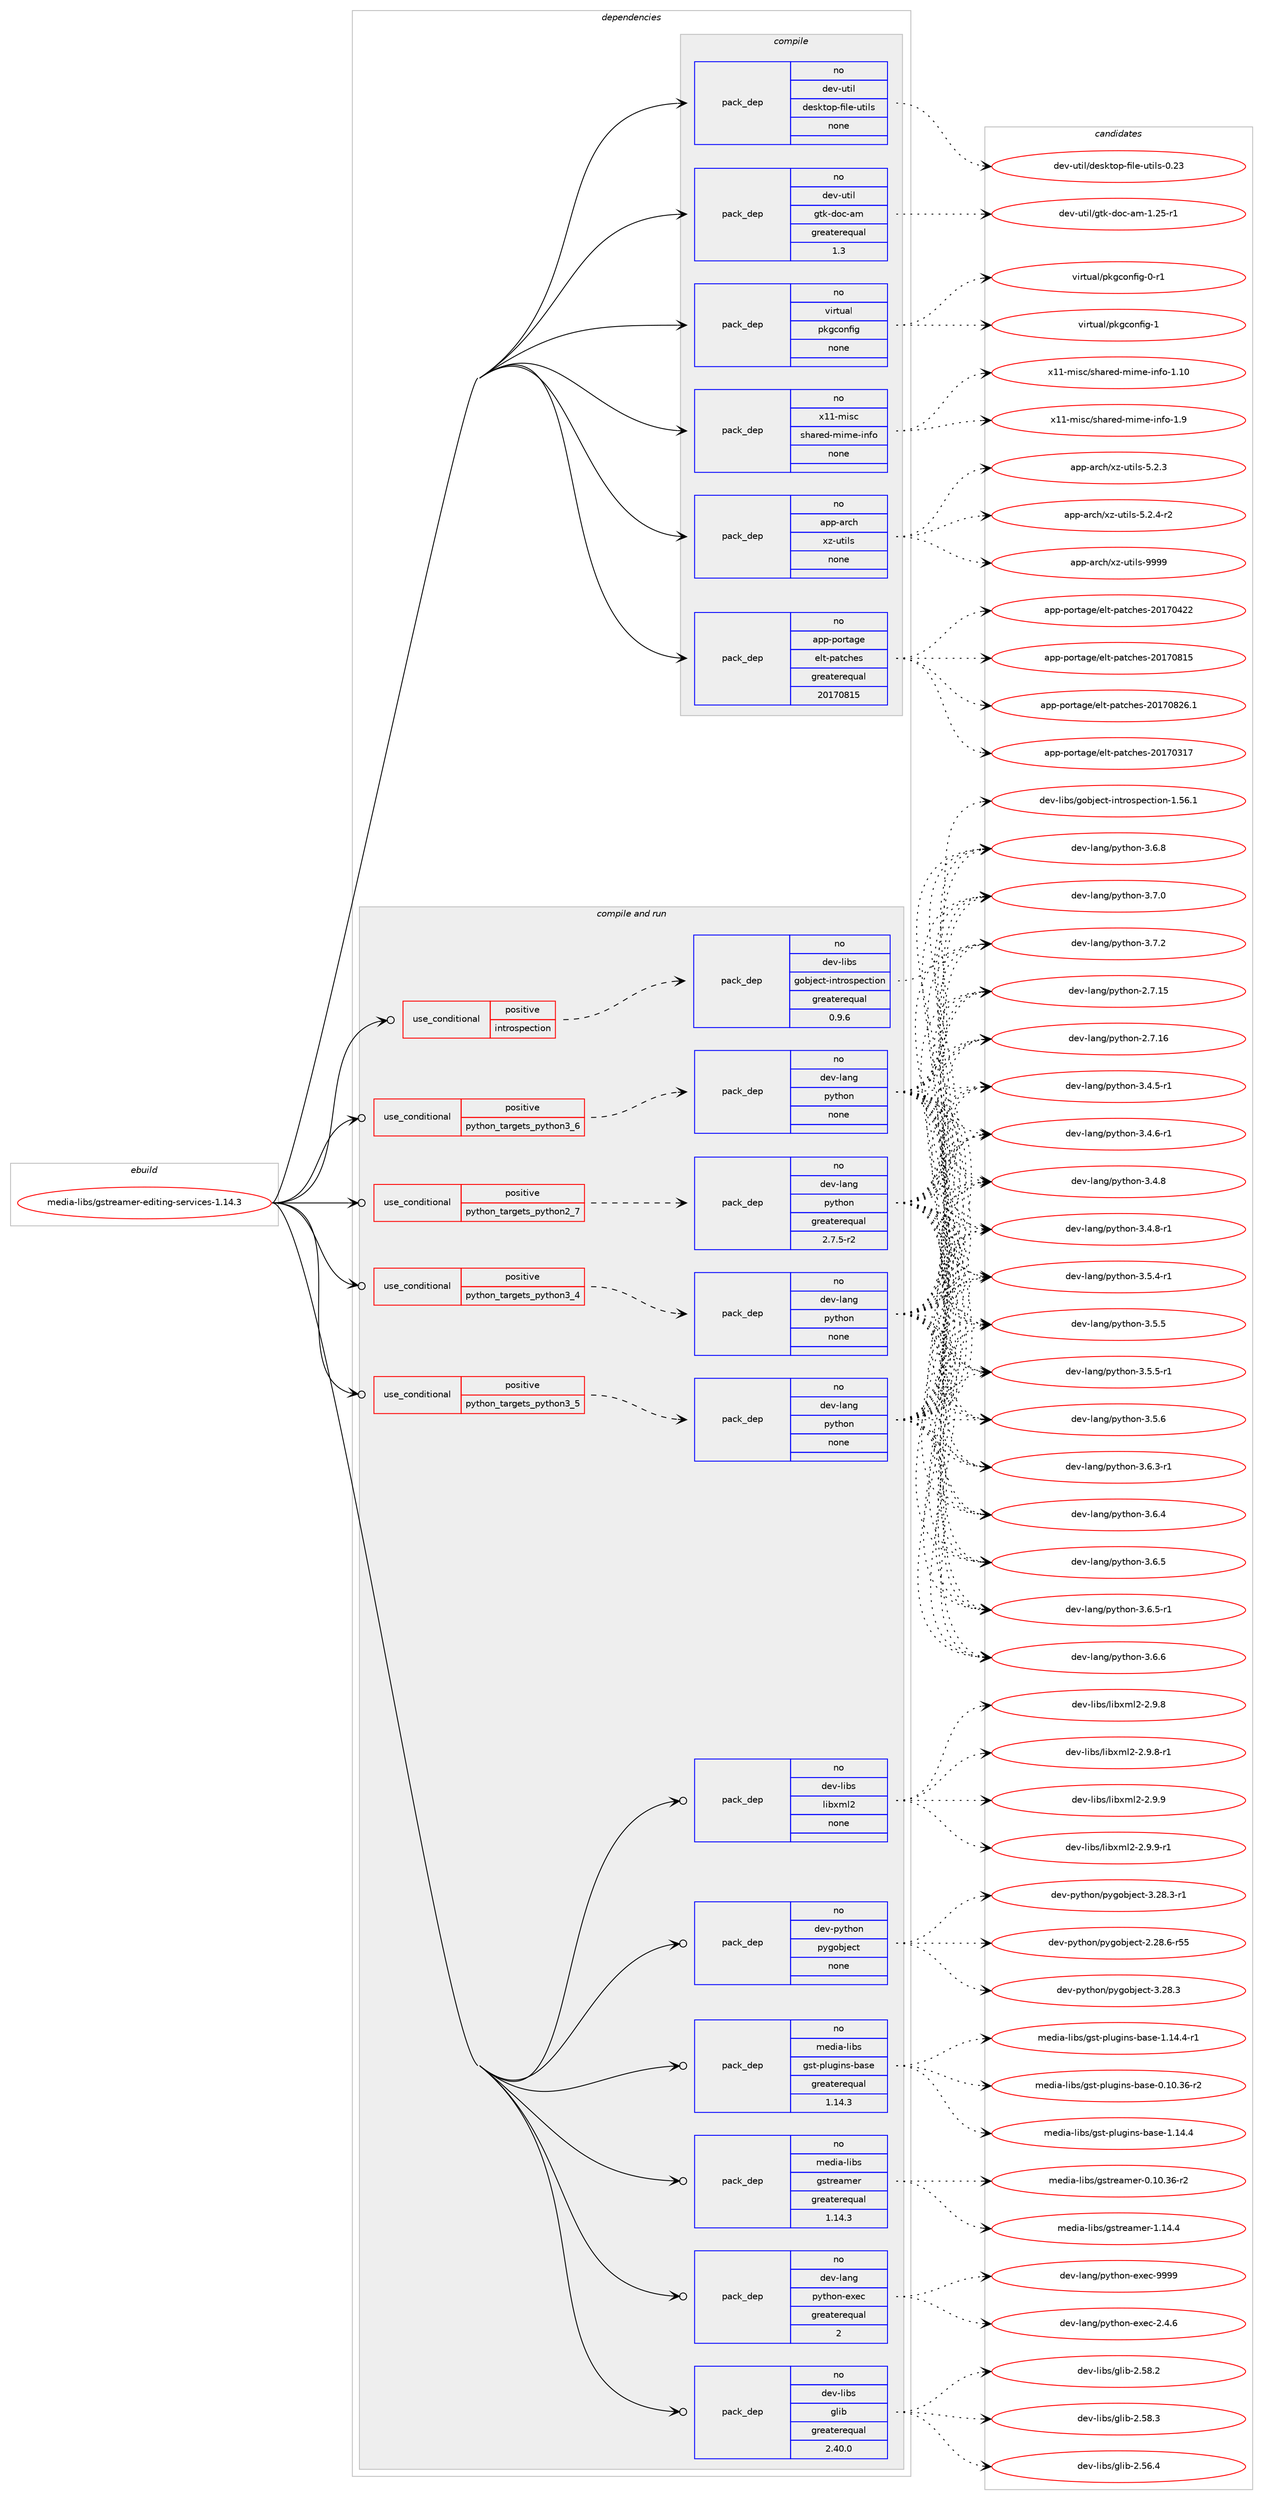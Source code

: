 digraph prolog {

# *************
# Graph options
# *************

newrank=true;
concentrate=true;
compound=true;
graph [rankdir=LR,fontname=Helvetica,fontsize=10,ranksep=1.5];#, ranksep=2.5, nodesep=0.2];
edge  [arrowhead=vee];
node  [fontname=Helvetica,fontsize=10];

# **********
# The ebuild
# **********

subgraph cluster_leftcol {
color=gray;
rank=same;
label=<<i>ebuild</i>>;
id [label="media-libs/gstreamer-editing-services-1.14.3", color=red, width=4, href="../media-libs/gstreamer-editing-services-1.14.3.svg"];
}

# ****************
# The dependencies
# ****************

subgraph cluster_midcol {
color=gray;
label=<<i>dependencies</i>>;
subgraph cluster_compile {
fillcolor="#eeeeee";
style=filled;
label=<<i>compile</i>>;
subgraph pack1151428 {
dependency1611252 [label=<<TABLE BORDER="0" CELLBORDER="1" CELLSPACING="0" CELLPADDING="4" WIDTH="220"><TR><TD ROWSPAN="6" CELLPADDING="30">pack_dep</TD></TR><TR><TD WIDTH="110">no</TD></TR><TR><TD>app-arch</TD></TR><TR><TD>xz-utils</TD></TR><TR><TD>none</TD></TR><TR><TD></TD></TR></TABLE>>, shape=none, color=blue];
}
id:e -> dependency1611252:w [weight=20,style="solid",arrowhead="vee"];
subgraph pack1151429 {
dependency1611253 [label=<<TABLE BORDER="0" CELLBORDER="1" CELLSPACING="0" CELLPADDING="4" WIDTH="220"><TR><TD ROWSPAN="6" CELLPADDING="30">pack_dep</TD></TR><TR><TD WIDTH="110">no</TD></TR><TR><TD>app-portage</TD></TR><TR><TD>elt-patches</TD></TR><TR><TD>greaterequal</TD></TR><TR><TD>20170815</TD></TR></TABLE>>, shape=none, color=blue];
}
id:e -> dependency1611253:w [weight=20,style="solid",arrowhead="vee"];
subgraph pack1151430 {
dependency1611254 [label=<<TABLE BORDER="0" CELLBORDER="1" CELLSPACING="0" CELLPADDING="4" WIDTH="220"><TR><TD ROWSPAN="6" CELLPADDING="30">pack_dep</TD></TR><TR><TD WIDTH="110">no</TD></TR><TR><TD>dev-util</TD></TR><TR><TD>desktop-file-utils</TD></TR><TR><TD>none</TD></TR><TR><TD></TD></TR></TABLE>>, shape=none, color=blue];
}
id:e -> dependency1611254:w [weight=20,style="solid",arrowhead="vee"];
subgraph pack1151431 {
dependency1611255 [label=<<TABLE BORDER="0" CELLBORDER="1" CELLSPACING="0" CELLPADDING="4" WIDTH="220"><TR><TD ROWSPAN="6" CELLPADDING="30">pack_dep</TD></TR><TR><TD WIDTH="110">no</TD></TR><TR><TD>dev-util</TD></TR><TR><TD>gtk-doc-am</TD></TR><TR><TD>greaterequal</TD></TR><TR><TD>1.3</TD></TR></TABLE>>, shape=none, color=blue];
}
id:e -> dependency1611255:w [weight=20,style="solid",arrowhead="vee"];
subgraph pack1151432 {
dependency1611256 [label=<<TABLE BORDER="0" CELLBORDER="1" CELLSPACING="0" CELLPADDING="4" WIDTH="220"><TR><TD ROWSPAN="6" CELLPADDING="30">pack_dep</TD></TR><TR><TD WIDTH="110">no</TD></TR><TR><TD>virtual</TD></TR><TR><TD>pkgconfig</TD></TR><TR><TD>none</TD></TR><TR><TD></TD></TR></TABLE>>, shape=none, color=blue];
}
id:e -> dependency1611256:w [weight=20,style="solid",arrowhead="vee"];
subgraph pack1151433 {
dependency1611257 [label=<<TABLE BORDER="0" CELLBORDER="1" CELLSPACING="0" CELLPADDING="4" WIDTH="220"><TR><TD ROWSPAN="6" CELLPADDING="30">pack_dep</TD></TR><TR><TD WIDTH="110">no</TD></TR><TR><TD>x11-misc</TD></TR><TR><TD>shared-mime-info</TD></TR><TR><TD>none</TD></TR><TR><TD></TD></TR></TABLE>>, shape=none, color=blue];
}
id:e -> dependency1611257:w [weight=20,style="solid",arrowhead="vee"];
}
subgraph cluster_compileandrun {
fillcolor="#eeeeee";
style=filled;
label=<<i>compile and run</i>>;
subgraph cond434099 {
dependency1611258 [label=<<TABLE BORDER="0" CELLBORDER="1" CELLSPACING="0" CELLPADDING="4"><TR><TD ROWSPAN="3" CELLPADDING="10">use_conditional</TD></TR><TR><TD>positive</TD></TR><TR><TD>introspection</TD></TR></TABLE>>, shape=none, color=red];
subgraph pack1151434 {
dependency1611259 [label=<<TABLE BORDER="0" CELLBORDER="1" CELLSPACING="0" CELLPADDING="4" WIDTH="220"><TR><TD ROWSPAN="6" CELLPADDING="30">pack_dep</TD></TR><TR><TD WIDTH="110">no</TD></TR><TR><TD>dev-libs</TD></TR><TR><TD>gobject-introspection</TD></TR><TR><TD>greaterequal</TD></TR><TR><TD>0.9.6</TD></TR></TABLE>>, shape=none, color=blue];
}
dependency1611258:e -> dependency1611259:w [weight=20,style="dashed",arrowhead="vee"];
}
id:e -> dependency1611258:w [weight=20,style="solid",arrowhead="odotvee"];
subgraph cond434100 {
dependency1611260 [label=<<TABLE BORDER="0" CELLBORDER="1" CELLSPACING="0" CELLPADDING="4"><TR><TD ROWSPAN="3" CELLPADDING="10">use_conditional</TD></TR><TR><TD>positive</TD></TR><TR><TD>python_targets_python2_7</TD></TR></TABLE>>, shape=none, color=red];
subgraph pack1151435 {
dependency1611261 [label=<<TABLE BORDER="0" CELLBORDER="1" CELLSPACING="0" CELLPADDING="4" WIDTH="220"><TR><TD ROWSPAN="6" CELLPADDING="30">pack_dep</TD></TR><TR><TD WIDTH="110">no</TD></TR><TR><TD>dev-lang</TD></TR><TR><TD>python</TD></TR><TR><TD>greaterequal</TD></TR><TR><TD>2.7.5-r2</TD></TR></TABLE>>, shape=none, color=blue];
}
dependency1611260:e -> dependency1611261:w [weight=20,style="dashed",arrowhead="vee"];
}
id:e -> dependency1611260:w [weight=20,style="solid",arrowhead="odotvee"];
subgraph cond434101 {
dependency1611262 [label=<<TABLE BORDER="0" CELLBORDER="1" CELLSPACING="0" CELLPADDING="4"><TR><TD ROWSPAN="3" CELLPADDING="10">use_conditional</TD></TR><TR><TD>positive</TD></TR><TR><TD>python_targets_python3_4</TD></TR></TABLE>>, shape=none, color=red];
subgraph pack1151436 {
dependency1611263 [label=<<TABLE BORDER="0" CELLBORDER="1" CELLSPACING="0" CELLPADDING="4" WIDTH="220"><TR><TD ROWSPAN="6" CELLPADDING="30">pack_dep</TD></TR><TR><TD WIDTH="110">no</TD></TR><TR><TD>dev-lang</TD></TR><TR><TD>python</TD></TR><TR><TD>none</TD></TR><TR><TD></TD></TR></TABLE>>, shape=none, color=blue];
}
dependency1611262:e -> dependency1611263:w [weight=20,style="dashed",arrowhead="vee"];
}
id:e -> dependency1611262:w [weight=20,style="solid",arrowhead="odotvee"];
subgraph cond434102 {
dependency1611264 [label=<<TABLE BORDER="0" CELLBORDER="1" CELLSPACING="0" CELLPADDING="4"><TR><TD ROWSPAN="3" CELLPADDING="10">use_conditional</TD></TR><TR><TD>positive</TD></TR><TR><TD>python_targets_python3_5</TD></TR></TABLE>>, shape=none, color=red];
subgraph pack1151437 {
dependency1611265 [label=<<TABLE BORDER="0" CELLBORDER="1" CELLSPACING="0" CELLPADDING="4" WIDTH="220"><TR><TD ROWSPAN="6" CELLPADDING="30">pack_dep</TD></TR><TR><TD WIDTH="110">no</TD></TR><TR><TD>dev-lang</TD></TR><TR><TD>python</TD></TR><TR><TD>none</TD></TR><TR><TD></TD></TR></TABLE>>, shape=none, color=blue];
}
dependency1611264:e -> dependency1611265:w [weight=20,style="dashed",arrowhead="vee"];
}
id:e -> dependency1611264:w [weight=20,style="solid",arrowhead="odotvee"];
subgraph cond434103 {
dependency1611266 [label=<<TABLE BORDER="0" CELLBORDER="1" CELLSPACING="0" CELLPADDING="4"><TR><TD ROWSPAN="3" CELLPADDING="10">use_conditional</TD></TR><TR><TD>positive</TD></TR><TR><TD>python_targets_python3_6</TD></TR></TABLE>>, shape=none, color=red];
subgraph pack1151438 {
dependency1611267 [label=<<TABLE BORDER="0" CELLBORDER="1" CELLSPACING="0" CELLPADDING="4" WIDTH="220"><TR><TD ROWSPAN="6" CELLPADDING="30">pack_dep</TD></TR><TR><TD WIDTH="110">no</TD></TR><TR><TD>dev-lang</TD></TR><TR><TD>python</TD></TR><TR><TD>none</TD></TR><TR><TD></TD></TR></TABLE>>, shape=none, color=blue];
}
dependency1611266:e -> dependency1611267:w [weight=20,style="dashed",arrowhead="vee"];
}
id:e -> dependency1611266:w [weight=20,style="solid",arrowhead="odotvee"];
subgraph pack1151439 {
dependency1611268 [label=<<TABLE BORDER="0" CELLBORDER="1" CELLSPACING="0" CELLPADDING="4" WIDTH="220"><TR><TD ROWSPAN="6" CELLPADDING="30">pack_dep</TD></TR><TR><TD WIDTH="110">no</TD></TR><TR><TD>dev-lang</TD></TR><TR><TD>python-exec</TD></TR><TR><TD>greaterequal</TD></TR><TR><TD>2</TD></TR></TABLE>>, shape=none, color=blue];
}
id:e -> dependency1611268:w [weight=20,style="solid",arrowhead="odotvee"];
subgraph pack1151440 {
dependency1611269 [label=<<TABLE BORDER="0" CELLBORDER="1" CELLSPACING="0" CELLPADDING="4" WIDTH="220"><TR><TD ROWSPAN="6" CELLPADDING="30">pack_dep</TD></TR><TR><TD WIDTH="110">no</TD></TR><TR><TD>dev-libs</TD></TR><TR><TD>glib</TD></TR><TR><TD>greaterequal</TD></TR><TR><TD>2.40.0</TD></TR></TABLE>>, shape=none, color=blue];
}
id:e -> dependency1611269:w [weight=20,style="solid",arrowhead="odotvee"];
subgraph pack1151441 {
dependency1611270 [label=<<TABLE BORDER="0" CELLBORDER="1" CELLSPACING="0" CELLPADDING="4" WIDTH="220"><TR><TD ROWSPAN="6" CELLPADDING="30">pack_dep</TD></TR><TR><TD WIDTH="110">no</TD></TR><TR><TD>dev-libs</TD></TR><TR><TD>libxml2</TD></TR><TR><TD>none</TD></TR><TR><TD></TD></TR></TABLE>>, shape=none, color=blue];
}
id:e -> dependency1611270:w [weight=20,style="solid",arrowhead="odotvee"];
subgraph pack1151442 {
dependency1611271 [label=<<TABLE BORDER="0" CELLBORDER="1" CELLSPACING="0" CELLPADDING="4" WIDTH="220"><TR><TD ROWSPAN="6" CELLPADDING="30">pack_dep</TD></TR><TR><TD WIDTH="110">no</TD></TR><TR><TD>dev-python</TD></TR><TR><TD>pygobject</TD></TR><TR><TD>none</TD></TR><TR><TD></TD></TR></TABLE>>, shape=none, color=blue];
}
id:e -> dependency1611271:w [weight=20,style="solid",arrowhead="odotvee"];
subgraph pack1151443 {
dependency1611272 [label=<<TABLE BORDER="0" CELLBORDER="1" CELLSPACING="0" CELLPADDING="4" WIDTH="220"><TR><TD ROWSPAN="6" CELLPADDING="30">pack_dep</TD></TR><TR><TD WIDTH="110">no</TD></TR><TR><TD>media-libs</TD></TR><TR><TD>gst-plugins-base</TD></TR><TR><TD>greaterequal</TD></TR><TR><TD>1.14.3</TD></TR></TABLE>>, shape=none, color=blue];
}
id:e -> dependency1611272:w [weight=20,style="solid",arrowhead="odotvee"];
subgraph pack1151444 {
dependency1611273 [label=<<TABLE BORDER="0" CELLBORDER="1" CELLSPACING="0" CELLPADDING="4" WIDTH="220"><TR><TD ROWSPAN="6" CELLPADDING="30">pack_dep</TD></TR><TR><TD WIDTH="110">no</TD></TR><TR><TD>media-libs</TD></TR><TR><TD>gstreamer</TD></TR><TR><TD>greaterequal</TD></TR><TR><TD>1.14.3</TD></TR></TABLE>>, shape=none, color=blue];
}
id:e -> dependency1611273:w [weight=20,style="solid",arrowhead="odotvee"];
}
subgraph cluster_run {
fillcolor="#eeeeee";
style=filled;
label=<<i>run</i>>;
}
}

# **************
# The candidates
# **************

subgraph cluster_choices {
rank=same;
color=gray;
label=<<i>candidates</i>>;

subgraph choice1151428 {
color=black;
nodesep=1;
choice971121124597114991044712012245117116105108115455346504651 [label="app-arch/xz-utils-5.2.3", color=red, width=4,href="../app-arch/xz-utils-5.2.3.svg"];
choice9711211245971149910447120122451171161051081154553465046524511450 [label="app-arch/xz-utils-5.2.4-r2", color=red, width=4,href="../app-arch/xz-utils-5.2.4-r2.svg"];
choice9711211245971149910447120122451171161051081154557575757 [label="app-arch/xz-utils-9999", color=red, width=4,href="../app-arch/xz-utils-9999.svg"];
dependency1611252:e -> choice971121124597114991044712012245117116105108115455346504651:w [style=dotted,weight="100"];
dependency1611252:e -> choice9711211245971149910447120122451171161051081154553465046524511450:w [style=dotted,weight="100"];
dependency1611252:e -> choice9711211245971149910447120122451171161051081154557575757:w [style=dotted,weight="100"];
}
subgraph choice1151429 {
color=black;
nodesep=1;
choice97112112451121111141169710310147101108116451129711699104101115455048495548514955 [label="app-portage/elt-patches-20170317", color=red, width=4,href="../app-portage/elt-patches-20170317.svg"];
choice97112112451121111141169710310147101108116451129711699104101115455048495548525050 [label="app-portage/elt-patches-20170422", color=red, width=4,href="../app-portage/elt-patches-20170422.svg"];
choice97112112451121111141169710310147101108116451129711699104101115455048495548564953 [label="app-portage/elt-patches-20170815", color=red, width=4,href="../app-portage/elt-patches-20170815.svg"];
choice971121124511211111411697103101471011081164511297116991041011154550484955485650544649 [label="app-portage/elt-patches-20170826.1", color=red, width=4,href="../app-portage/elt-patches-20170826.1.svg"];
dependency1611253:e -> choice97112112451121111141169710310147101108116451129711699104101115455048495548514955:w [style=dotted,weight="100"];
dependency1611253:e -> choice97112112451121111141169710310147101108116451129711699104101115455048495548525050:w [style=dotted,weight="100"];
dependency1611253:e -> choice97112112451121111141169710310147101108116451129711699104101115455048495548564953:w [style=dotted,weight="100"];
dependency1611253:e -> choice971121124511211111411697103101471011081164511297116991041011154550484955485650544649:w [style=dotted,weight="100"];
}
subgraph choice1151430 {
color=black;
nodesep=1;
choice100101118451171161051084710010111510711611111245102105108101451171161051081154548465051 [label="dev-util/desktop-file-utils-0.23", color=red, width=4,href="../dev-util/desktop-file-utils-0.23.svg"];
dependency1611254:e -> choice100101118451171161051084710010111510711611111245102105108101451171161051081154548465051:w [style=dotted,weight="100"];
}
subgraph choice1151431 {
color=black;
nodesep=1;
choice10010111845117116105108471031161074510011199459710945494650534511449 [label="dev-util/gtk-doc-am-1.25-r1", color=red, width=4,href="../dev-util/gtk-doc-am-1.25-r1.svg"];
dependency1611255:e -> choice10010111845117116105108471031161074510011199459710945494650534511449:w [style=dotted,weight="100"];
}
subgraph choice1151432 {
color=black;
nodesep=1;
choice11810511411611797108471121071039911111010210510345484511449 [label="virtual/pkgconfig-0-r1", color=red, width=4,href="../virtual/pkgconfig-0-r1.svg"];
choice1181051141161179710847112107103991111101021051034549 [label="virtual/pkgconfig-1", color=red, width=4,href="../virtual/pkgconfig-1.svg"];
dependency1611256:e -> choice11810511411611797108471121071039911111010210510345484511449:w [style=dotted,weight="100"];
dependency1611256:e -> choice1181051141161179710847112107103991111101021051034549:w [style=dotted,weight="100"];
}
subgraph choice1151433 {
color=black;
nodesep=1;
choice12049494510910511599471151049711410110045109105109101451051101021114549464948 [label="x11-misc/shared-mime-info-1.10", color=red, width=4,href="../x11-misc/shared-mime-info-1.10.svg"];
choice120494945109105115994711510497114101100451091051091014510511010211145494657 [label="x11-misc/shared-mime-info-1.9", color=red, width=4,href="../x11-misc/shared-mime-info-1.9.svg"];
dependency1611257:e -> choice12049494510910511599471151049711410110045109105109101451051101021114549464948:w [style=dotted,weight="100"];
dependency1611257:e -> choice120494945109105115994711510497114101100451091051091014510511010211145494657:w [style=dotted,weight="100"];
}
subgraph choice1151434 {
color=black;
nodesep=1;
choice1001011184510810598115471031119810610199116451051101161141111151121019911610511111045494653544649 [label="dev-libs/gobject-introspection-1.56.1", color=red, width=4,href="../dev-libs/gobject-introspection-1.56.1.svg"];
dependency1611259:e -> choice1001011184510810598115471031119810610199116451051101161141111151121019911610511111045494653544649:w [style=dotted,weight="100"];
}
subgraph choice1151435 {
color=black;
nodesep=1;
choice10010111845108971101034711212111610411111045504655464953 [label="dev-lang/python-2.7.15", color=red, width=4,href="../dev-lang/python-2.7.15.svg"];
choice10010111845108971101034711212111610411111045504655464954 [label="dev-lang/python-2.7.16", color=red, width=4,href="../dev-lang/python-2.7.16.svg"];
choice1001011184510897110103471121211161041111104551465246534511449 [label="dev-lang/python-3.4.5-r1", color=red, width=4,href="../dev-lang/python-3.4.5-r1.svg"];
choice1001011184510897110103471121211161041111104551465246544511449 [label="dev-lang/python-3.4.6-r1", color=red, width=4,href="../dev-lang/python-3.4.6-r1.svg"];
choice100101118451089711010347112121116104111110455146524656 [label="dev-lang/python-3.4.8", color=red, width=4,href="../dev-lang/python-3.4.8.svg"];
choice1001011184510897110103471121211161041111104551465246564511449 [label="dev-lang/python-3.4.8-r1", color=red, width=4,href="../dev-lang/python-3.4.8-r1.svg"];
choice1001011184510897110103471121211161041111104551465346524511449 [label="dev-lang/python-3.5.4-r1", color=red, width=4,href="../dev-lang/python-3.5.4-r1.svg"];
choice100101118451089711010347112121116104111110455146534653 [label="dev-lang/python-3.5.5", color=red, width=4,href="../dev-lang/python-3.5.5.svg"];
choice1001011184510897110103471121211161041111104551465346534511449 [label="dev-lang/python-3.5.5-r1", color=red, width=4,href="../dev-lang/python-3.5.5-r1.svg"];
choice100101118451089711010347112121116104111110455146534654 [label="dev-lang/python-3.5.6", color=red, width=4,href="../dev-lang/python-3.5.6.svg"];
choice1001011184510897110103471121211161041111104551465446514511449 [label="dev-lang/python-3.6.3-r1", color=red, width=4,href="../dev-lang/python-3.6.3-r1.svg"];
choice100101118451089711010347112121116104111110455146544652 [label="dev-lang/python-3.6.4", color=red, width=4,href="../dev-lang/python-3.6.4.svg"];
choice100101118451089711010347112121116104111110455146544653 [label="dev-lang/python-3.6.5", color=red, width=4,href="../dev-lang/python-3.6.5.svg"];
choice1001011184510897110103471121211161041111104551465446534511449 [label="dev-lang/python-3.6.5-r1", color=red, width=4,href="../dev-lang/python-3.6.5-r1.svg"];
choice100101118451089711010347112121116104111110455146544654 [label="dev-lang/python-3.6.6", color=red, width=4,href="../dev-lang/python-3.6.6.svg"];
choice100101118451089711010347112121116104111110455146544656 [label="dev-lang/python-3.6.8", color=red, width=4,href="../dev-lang/python-3.6.8.svg"];
choice100101118451089711010347112121116104111110455146554648 [label="dev-lang/python-3.7.0", color=red, width=4,href="../dev-lang/python-3.7.0.svg"];
choice100101118451089711010347112121116104111110455146554650 [label="dev-lang/python-3.7.2", color=red, width=4,href="../dev-lang/python-3.7.2.svg"];
dependency1611261:e -> choice10010111845108971101034711212111610411111045504655464953:w [style=dotted,weight="100"];
dependency1611261:e -> choice10010111845108971101034711212111610411111045504655464954:w [style=dotted,weight="100"];
dependency1611261:e -> choice1001011184510897110103471121211161041111104551465246534511449:w [style=dotted,weight="100"];
dependency1611261:e -> choice1001011184510897110103471121211161041111104551465246544511449:w [style=dotted,weight="100"];
dependency1611261:e -> choice100101118451089711010347112121116104111110455146524656:w [style=dotted,weight="100"];
dependency1611261:e -> choice1001011184510897110103471121211161041111104551465246564511449:w [style=dotted,weight="100"];
dependency1611261:e -> choice1001011184510897110103471121211161041111104551465346524511449:w [style=dotted,weight="100"];
dependency1611261:e -> choice100101118451089711010347112121116104111110455146534653:w [style=dotted,weight="100"];
dependency1611261:e -> choice1001011184510897110103471121211161041111104551465346534511449:w [style=dotted,weight="100"];
dependency1611261:e -> choice100101118451089711010347112121116104111110455146534654:w [style=dotted,weight="100"];
dependency1611261:e -> choice1001011184510897110103471121211161041111104551465446514511449:w [style=dotted,weight="100"];
dependency1611261:e -> choice100101118451089711010347112121116104111110455146544652:w [style=dotted,weight="100"];
dependency1611261:e -> choice100101118451089711010347112121116104111110455146544653:w [style=dotted,weight="100"];
dependency1611261:e -> choice1001011184510897110103471121211161041111104551465446534511449:w [style=dotted,weight="100"];
dependency1611261:e -> choice100101118451089711010347112121116104111110455146544654:w [style=dotted,weight="100"];
dependency1611261:e -> choice100101118451089711010347112121116104111110455146544656:w [style=dotted,weight="100"];
dependency1611261:e -> choice100101118451089711010347112121116104111110455146554648:w [style=dotted,weight="100"];
dependency1611261:e -> choice100101118451089711010347112121116104111110455146554650:w [style=dotted,weight="100"];
}
subgraph choice1151436 {
color=black;
nodesep=1;
choice10010111845108971101034711212111610411111045504655464953 [label="dev-lang/python-2.7.15", color=red, width=4,href="../dev-lang/python-2.7.15.svg"];
choice10010111845108971101034711212111610411111045504655464954 [label="dev-lang/python-2.7.16", color=red, width=4,href="../dev-lang/python-2.7.16.svg"];
choice1001011184510897110103471121211161041111104551465246534511449 [label="dev-lang/python-3.4.5-r1", color=red, width=4,href="../dev-lang/python-3.4.5-r1.svg"];
choice1001011184510897110103471121211161041111104551465246544511449 [label="dev-lang/python-3.4.6-r1", color=red, width=4,href="../dev-lang/python-3.4.6-r1.svg"];
choice100101118451089711010347112121116104111110455146524656 [label="dev-lang/python-3.4.8", color=red, width=4,href="../dev-lang/python-3.4.8.svg"];
choice1001011184510897110103471121211161041111104551465246564511449 [label="dev-lang/python-3.4.8-r1", color=red, width=4,href="../dev-lang/python-3.4.8-r1.svg"];
choice1001011184510897110103471121211161041111104551465346524511449 [label="dev-lang/python-3.5.4-r1", color=red, width=4,href="../dev-lang/python-3.5.4-r1.svg"];
choice100101118451089711010347112121116104111110455146534653 [label="dev-lang/python-3.5.5", color=red, width=4,href="../dev-lang/python-3.5.5.svg"];
choice1001011184510897110103471121211161041111104551465346534511449 [label="dev-lang/python-3.5.5-r1", color=red, width=4,href="../dev-lang/python-3.5.5-r1.svg"];
choice100101118451089711010347112121116104111110455146534654 [label="dev-lang/python-3.5.6", color=red, width=4,href="../dev-lang/python-3.5.6.svg"];
choice1001011184510897110103471121211161041111104551465446514511449 [label="dev-lang/python-3.6.3-r1", color=red, width=4,href="../dev-lang/python-3.6.3-r1.svg"];
choice100101118451089711010347112121116104111110455146544652 [label="dev-lang/python-3.6.4", color=red, width=4,href="../dev-lang/python-3.6.4.svg"];
choice100101118451089711010347112121116104111110455146544653 [label="dev-lang/python-3.6.5", color=red, width=4,href="../dev-lang/python-3.6.5.svg"];
choice1001011184510897110103471121211161041111104551465446534511449 [label="dev-lang/python-3.6.5-r1", color=red, width=4,href="../dev-lang/python-3.6.5-r1.svg"];
choice100101118451089711010347112121116104111110455146544654 [label="dev-lang/python-3.6.6", color=red, width=4,href="../dev-lang/python-3.6.6.svg"];
choice100101118451089711010347112121116104111110455146544656 [label="dev-lang/python-3.6.8", color=red, width=4,href="../dev-lang/python-3.6.8.svg"];
choice100101118451089711010347112121116104111110455146554648 [label="dev-lang/python-3.7.0", color=red, width=4,href="../dev-lang/python-3.7.0.svg"];
choice100101118451089711010347112121116104111110455146554650 [label="dev-lang/python-3.7.2", color=red, width=4,href="../dev-lang/python-3.7.2.svg"];
dependency1611263:e -> choice10010111845108971101034711212111610411111045504655464953:w [style=dotted,weight="100"];
dependency1611263:e -> choice10010111845108971101034711212111610411111045504655464954:w [style=dotted,weight="100"];
dependency1611263:e -> choice1001011184510897110103471121211161041111104551465246534511449:w [style=dotted,weight="100"];
dependency1611263:e -> choice1001011184510897110103471121211161041111104551465246544511449:w [style=dotted,weight="100"];
dependency1611263:e -> choice100101118451089711010347112121116104111110455146524656:w [style=dotted,weight="100"];
dependency1611263:e -> choice1001011184510897110103471121211161041111104551465246564511449:w [style=dotted,weight="100"];
dependency1611263:e -> choice1001011184510897110103471121211161041111104551465346524511449:w [style=dotted,weight="100"];
dependency1611263:e -> choice100101118451089711010347112121116104111110455146534653:w [style=dotted,weight="100"];
dependency1611263:e -> choice1001011184510897110103471121211161041111104551465346534511449:w [style=dotted,weight="100"];
dependency1611263:e -> choice100101118451089711010347112121116104111110455146534654:w [style=dotted,weight="100"];
dependency1611263:e -> choice1001011184510897110103471121211161041111104551465446514511449:w [style=dotted,weight="100"];
dependency1611263:e -> choice100101118451089711010347112121116104111110455146544652:w [style=dotted,weight="100"];
dependency1611263:e -> choice100101118451089711010347112121116104111110455146544653:w [style=dotted,weight="100"];
dependency1611263:e -> choice1001011184510897110103471121211161041111104551465446534511449:w [style=dotted,weight="100"];
dependency1611263:e -> choice100101118451089711010347112121116104111110455146544654:w [style=dotted,weight="100"];
dependency1611263:e -> choice100101118451089711010347112121116104111110455146544656:w [style=dotted,weight="100"];
dependency1611263:e -> choice100101118451089711010347112121116104111110455146554648:w [style=dotted,weight="100"];
dependency1611263:e -> choice100101118451089711010347112121116104111110455146554650:w [style=dotted,weight="100"];
}
subgraph choice1151437 {
color=black;
nodesep=1;
choice10010111845108971101034711212111610411111045504655464953 [label="dev-lang/python-2.7.15", color=red, width=4,href="../dev-lang/python-2.7.15.svg"];
choice10010111845108971101034711212111610411111045504655464954 [label="dev-lang/python-2.7.16", color=red, width=4,href="../dev-lang/python-2.7.16.svg"];
choice1001011184510897110103471121211161041111104551465246534511449 [label="dev-lang/python-3.4.5-r1", color=red, width=4,href="../dev-lang/python-3.4.5-r1.svg"];
choice1001011184510897110103471121211161041111104551465246544511449 [label="dev-lang/python-3.4.6-r1", color=red, width=4,href="../dev-lang/python-3.4.6-r1.svg"];
choice100101118451089711010347112121116104111110455146524656 [label="dev-lang/python-3.4.8", color=red, width=4,href="../dev-lang/python-3.4.8.svg"];
choice1001011184510897110103471121211161041111104551465246564511449 [label="dev-lang/python-3.4.8-r1", color=red, width=4,href="../dev-lang/python-3.4.8-r1.svg"];
choice1001011184510897110103471121211161041111104551465346524511449 [label="dev-lang/python-3.5.4-r1", color=red, width=4,href="../dev-lang/python-3.5.4-r1.svg"];
choice100101118451089711010347112121116104111110455146534653 [label="dev-lang/python-3.5.5", color=red, width=4,href="../dev-lang/python-3.5.5.svg"];
choice1001011184510897110103471121211161041111104551465346534511449 [label="dev-lang/python-3.5.5-r1", color=red, width=4,href="../dev-lang/python-3.5.5-r1.svg"];
choice100101118451089711010347112121116104111110455146534654 [label="dev-lang/python-3.5.6", color=red, width=4,href="../dev-lang/python-3.5.6.svg"];
choice1001011184510897110103471121211161041111104551465446514511449 [label="dev-lang/python-3.6.3-r1", color=red, width=4,href="../dev-lang/python-3.6.3-r1.svg"];
choice100101118451089711010347112121116104111110455146544652 [label="dev-lang/python-3.6.4", color=red, width=4,href="../dev-lang/python-3.6.4.svg"];
choice100101118451089711010347112121116104111110455146544653 [label="dev-lang/python-3.6.5", color=red, width=4,href="../dev-lang/python-3.6.5.svg"];
choice1001011184510897110103471121211161041111104551465446534511449 [label="dev-lang/python-3.6.5-r1", color=red, width=4,href="../dev-lang/python-3.6.5-r1.svg"];
choice100101118451089711010347112121116104111110455146544654 [label="dev-lang/python-3.6.6", color=red, width=4,href="../dev-lang/python-3.6.6.svg"];
choice100101118451089711010347112121116104111110455146544656 [label="dev-lang/python-3.6.8", color=red, width=4,href="../dev-lang/python-3.6.8.svg"];
choice100101118451089711010347112121116104111110455146554648 [label="dev-lang/python-3.7.0", color=red, width=4,href="../dev-lang/python-3.7.0.svg"];
choice100101118451089711010347112121116104111110455146554650 [label="dev-lang/python-3.7.2", color=red, width=4,href="../dev-lang/python-3.7.2.svg"];
dependency1611265:e -> choice10010111845108971101034711212111610411111045504655464953:w [style=dotted,weight="100"];
dependency1611265:e -> choice10010111845108971101034711212111610411111045504655464954:w [style=dotted,weight="100"];
dependency1611265:e -> choice1001011184510897110103471121211161041111104551465246534511449:w [style=dotted,weight="100"];
dependency1611265:e -> choice1001011184510897110103471121211161041111104551465246544511449:w [style=dotted,weight="100"];
dependency1611265:e -> choice100101118451089711010347112121116104111110455146524656:w [style=dotted,weight="100"];
dependency1611265:e -> choice1001011184510897110103471121211161041111104551465246564511449:w [style=dotted,weight="100"];
dependency1611265:e -> choice1001011184510897110103471121211161041111104551465346524511449:w [style=dotted,weight="100"];
dependency1611265:e -> choice100101118451089711010347112121116104111110455146534653:w [style=dotted,weight="100"];
dependency1611265:e -> choice1001011184510897110103471121211161041111104551465346534511449:w [style=dotted,weight="100"];
dependency1611265:e -> choice100101118451089711010347112121116104111110455146534654:w [style=dotted,weight="100"];
dependency1611265:e -> choice1001011184510897110103471121211161041111104551465446514511449:w [style=dotted,weight="100"];
dependency1611265:e -> choice100101118451089711010347112121116104111110455146544652:w [style=dotted,weight="100"];
dependency1611265:e -> choice100101118451089711010347112121116104111110455146544653:w [style=dotted,weight="100"];
dependency1611265:e -> choice1001011184510897110103471121211161041111104551465446534511449:w [style=dotted,weight="100"];
dependency1611265:e -> choice100101118451089711010347112121116104111110455146544654:w [style=dotted,weight="100"];
dependency1611265:e -> choice100101118451089711010347112121116104111110455146544656:w [style=dotted,weight="100"];
dependency1611265:e -> choice100101118451089711010347112121116104111110455146554648:w [style=dotted,weight="100"];
dependency1611265:e -> choice100101118451089711010347112121116104111110455146554650:w [style=dotted,weight="100"];
}
subgraph choice1151438 {
color=black;
nodesep=1;
choice10010111845108971101034711212111610411111045504655464953 [label="dev-lang/python-2.7.15", color=red, width=4,href="../dev-lang/python-2.7.15.svg"];
choice10010111845108971101034711212111610411111045504655464954 [label="dev-lang/python-2.7.16", color=red, width=4,href="../dev-lang/python-2.7.16.svg"];
choice1001011184510897110103471121211161041111104551465246534511449 [label="dev-lang/python-3.4.5-r1", color=red, width=4,href="../dev-lang/python-3.4.5-r1.svg"];
choice1001011184510897110103471121211161041111104551465246544511449 [label="dev-lang/python-3.4.6-r1", color=red, width=4,href="../dev-lang/python-3.4.6-r1.svg"];
choice100101118451089711010347112121116104111110455146524656 [label="dev-lang/python-3.4.8", color=red, width=4,href="../dev-lang/python-3.4.8.svg"];
choice1001011184510897110103471121211161041111104551465246564511449 [label="dev-lang/python-3.4.8-r1", color=red, width=4,href="../dev-lang/python-3.4.8-r1.svg"];
choice1001011184510897110103471121211161041111104551465346524511449 [label="dev-lang/python-3.5.4-r1", color=red, width=4,href="../dev-lang/python-3.5.4-r1.svg"];
choice100101118451089711010347112121116104111110455146534653 [label="dev-lang/python-3.5.5", color=red, width=4,href="../dev-lang/python-3.5.5.svg"];
choice1001011184510897110103471121211161041111104551465346534511449 [label="dev-lang/python-3.5.5-r1", color=red, width=4,href="../dev-lang/python-3.5.5-r1.svg"];
choice100101118451089711010347112121116104111110455146534654 [label="dev-lang/python-3.5.6", color=red, width=4,href="../dev-lang/python-3.5.6.svg"];
choice1001011184510897110103471121211161041111104551465446514511449 [label="dev-lang/python-3.6.3-r1", color=red, width=4,href="../dev-lang/python-3.6.3-r1.svg"];
choice100101118451089711010347112121116104111110455146544652 [label="dev-lang/python-3.6.4", color=red, width=4,href="../dev-lang/python-3.6.4.svg"];
choice100101118451089711010347112121116104111110455146544653 [label="dev-lang/python-3.6.5", color=red, width=4,href="../dev-lang/python-3.6.5.svg"];
choice1001011184510897110103471121211161041111104551465446534511449 [label="dev-lang/python-3.6.5-r1", color=red, width=4,href="../dev-lang/python-3.6.5-r1.svg"];
choice100101118451089711010347112121116104111110455146544654 [label="dev-lang/python-3.6.6", color=red, width=4,href="../dev-lang/python-3.6.6.svg"];
choice100101118451089711010347112121116104111110455146544656 [label="dev-lang/python-3.6.8", color=red, width=4,href="../dev-lang/python-3.6.8.svg"];
choice100101118451089711010347112121116104111110455146554648 [label="dev-lang/python-3.7.0", color=red, width=4,href="../dev-lang/python-3.7.0.svg"];
choice100101118451089711010347112121116104111110455146554650 [label="dev-lang/python-3.7.2", color=red, width=4,href="../dev-lang/python-3.7.2.svg"];
dependency1611267:e -> choice10010111845108971101034711212111610411111045504655464953:w [style=dotted,weight="100"];
dependency1611267:e -> choice10010111845108971101034711212111610411111045504655464954:w [style=dotted,weight="100"];
dependency1611267:e -> choice1001011184510897110103471121211161041111104551465246534511449:w [style=dotted,weight="100"];
dependency1611267:e -> choice1001011184510897110103471121211161041111104551465246544511449:w [style=dotted,weight="100"];
dependency1611267:e -> choice100101118451089711010347112121116104111110455146524656:w [style=dotted,weight="100"];
dependency1611267:e -> choice1001011184510897110103471121211161041111104551465246564511449:w [style=dotted,weight="100"];
dependency1611267:e -> choice1001011184510897110103471121211161041111104551465346524511449:w [style=dotted,weight="100"];
dependency1611267:e -> choice100101118451089711010347112121116104111110455146534653:w [style=dotted,weight="100"];
dependency1611267:e -> choice1001011184510897110103471121211161041111104551465346534511449:w [style=dotted,weight="100"];
dependency1611267:e -> choice100101118451089711010347112121116104111110455146534654:w [style=dotted,weight="100"];
dependency1611267:e -> choice1001011184510897110103471121211161041111104551465446514511449:w [style=dotted,weight="100"];
dependency1611267:e -> choice100101118451089711010347112121116104111110455146544652:w [style=dotted,weight="100"];
dependency1611267:e -> choice100101118451089711010347112121116104111110455146544653:w [style=dotted,weight="100"];
dependency1611267:e -> choice1001011184510897110103471121211161041111104551465446534511449:w [style=dotted,weight="100"];
dependency1611267:e -> choice100101118451089711010347112121116104111110455146544654:w [style=dotted,weight="100"];
dependency1611267:e -> choice100101118451089711010347112121116104111110455146544656:w [style=dotted,weight="100"];
dependency1611267:e -> choice100101118451089711010347112121116104111110455146554648:w [style=dotted,weight="100"];
dependency1611267:e -> choice100101118451089711010347112121116104111110455146554650:w [style=dotted,weight="100"];
}
subgraph choice1151439 {
color=black;
nodesep=1;
choice1001011184510897110103471121211161041111104510112010199455046524654 [label="dev-lang/python-exec-2.4.6", color=red, width=4,href="../dev-lang/python-exec-2.4.6.svg"];
choice10010111845108971101034711212111610411111045101120101994557575757 [label="dev-lang/python-exec-9999", color=red, width=4,href="../dev-lang/python-exec-9999.svg"];
dependency1611268:e -> choice1001011184510897110103471121211161041111104510112010199455046524654:w [style=dotted,weight="100"];
dependency1611268:e -> choice10010111845108971101034711212111610411111045101120101994557575757:w [style=dotted,weight="100"];
}
subgraph choice1151440 {
color=black;
nodesep=1;
choice1001011184510810598115471031081059845504653544652 [label="dev-libs/glib-2.56.4", color=red, width=4,href="../dev-libs/glib-2.56.4.svg"];
choice1001011184510810598115471031081059845504653564650 [label="dev-libs/glib-2.58.2", color=red, width=4,href="../dev-libs/glib-2.58.2.svg"];
choice1001011184510810598115471031081059845504653564651 [label="dev-libs/glib-2.58.3", color=red, width=4,href="../dev-libs/glib-2.58.3.svg"];
dependency1611269:e -> choice1001011184510810598115471031081059845504653544652:w [style=dotted,weight="100"];
dependency1611269:e -> choice1001011184510810598115471031081059845504653564650:w [style=dotted,weight="100"];
dependency1611269:e -> choice1001011184510810598115471031081059845504653564651:w [style=dotted,weight="100"];
}
subgraph choice1151441 {
color=black;
nodesep=1;
choice1001011184510810598115471081059812010910850455046574656 [label="dev-libs/libxml2-2.9.8", color=red, width=4,href="../dev-libs/libxml2-2.9.8.svg"];
choice10010111845108105981154710810598120109108504550465746564511449 [label="dev-libs/libxml2-2.9.8-r1", color=red, width=4,href="../dev-libs/libxml2-2.9.8-r1.svg"];
choice1001011184510810598115471081059812010910850455046574657 [label="dev-libs/libxml2-2.9.9", color=red, width=4,href="../dev-libs/libxml2-2.9.9.svg"];
choice10010111845108105981154710810598120109108504550465746574511449 [label="dev-libs/libxml2-2.9.9-r1", color=red, width=4,href="../dev-libs/libxml2-2.9.9-r1.svg"];
dependency1611270:e -> choice1001011184510810598115471081059812010910850455046574656:w [style=dotted,weight="100"];
dependency1611270:e -> choice10010111845108105981154710810598120109108504550465746564511449:w [style=dotted,weight="100"];
dependency1611270:e -> choice1001011184510810598115471081059812010910850455046574657:w [style=dotted,weight="100"];
dependency1611270:e -> choice10010111845108105981154710810598120109108504550465746574511449:w [style=dotted,weight="100"];
}
subgraph choice1151442 {
color=black;
nodesep=1;
choice1001011184511212111610411111047112121103111981061019911645504650564654451145353 [label="dev-python/pygobject-2.28.6-r55", color=red, width=4,href="../dev-python/pygobject-2.28.6-r55.svg"];
choice1001011184511212111610411111047112121103111981061019911645514650564651 [label="dev-python/pygobject-3.28.3", color=red, width=4,href="../dev-python/pygobject-3.28.3.svg"];
choice10010111845112121116104111110471121211031119810610199116455146505646514511449 [label="dev-python/pygobject-3.28.3-r1", color=red, width=4,href="../dev-python/pygobject-3.28.3-r1.svg"];
dependency1611271:e -> choice1001011184511212111610411111047112121103111981061019911645504650564654451145353:w [style=dotted,weight="100"];
dependency1611271:e -> choice1001011184511212111610411111047112121103111981061019911645514650564651:w [style=dotted,weight="100"];
dependency1611271:e -> choice10010111845112121116104111110471121211031119810610199116455146505646514511449:w [style=dotted,weight="100"];
}
subgraph choice1151443 {
color=black;
nodesep=1;
choice109101100105974510810598115471031151164511210811710310511011545989711510145484649484651544511450 [label="media-libs/gst-plugins-base-0.10.36-r2", color=red, width=4,href="../media-libs/gst-plugins-base-0.10.36-r2.svg"];
choice109101100105974510810598115471031151164511210811710310511011545989711510145494649524652 [label="media-libs/gst-plugins-base-1.14.4", color=red, width=4,href="../media-libs/gst-plugins-base-1.14.4.svg"];
choice1091011001059745108105981154710311511645112108117103105110115459897115101454946495246524511449 [label="media-libs/gst-plugins-base-1.14.4-r1", color=red, width=4,href="../media-libs/gst-plugins-base-1.14.4-r1.svg"];
dependency1611272:e -> choice109101100105974510810598115471031151164511210811710310511011545989711510145484649484651544511450:w [style=dotted,weight="100"];
dependency1611272:e -> choice109101100105974510810598115471031151164511210811710310511011545989711510145494649524652:w [style=dotted,weight="100"];
dependency1611272:e -> choice1091011001059745108105981154710311511645112108117103105110115459897115101454946495246524511449:w [style=dotted,weight="100"];
}
subgraph choice1151444 {
color=black;
nodesep=1;
choice109101100105974510810598115471031151161141019710910111445484649484651544511450 [label="media-libs/gstreamer-0.10.36-r2", color=red, width=4,href="../media-libs/gstreamer-0.10.36-r2.svg"];
choice109101100105974510810598115471031151161141019710910111445494649524652 [label="media-libs/gstreamer-1.14.4", color=red, width=4,href="../media-libs/gstreamer-1.14.4.svg"];
dependency1611273:e -> choice109101100105974510810598115471031151161141019710910111445484649484651544511450:w [style=dotted,weight="100"];
dependency1611273:e -> choice109101100105974510810598115471031151161141019710910111445494649524652:w [style=dotted,weight="100"];
}
}

}
